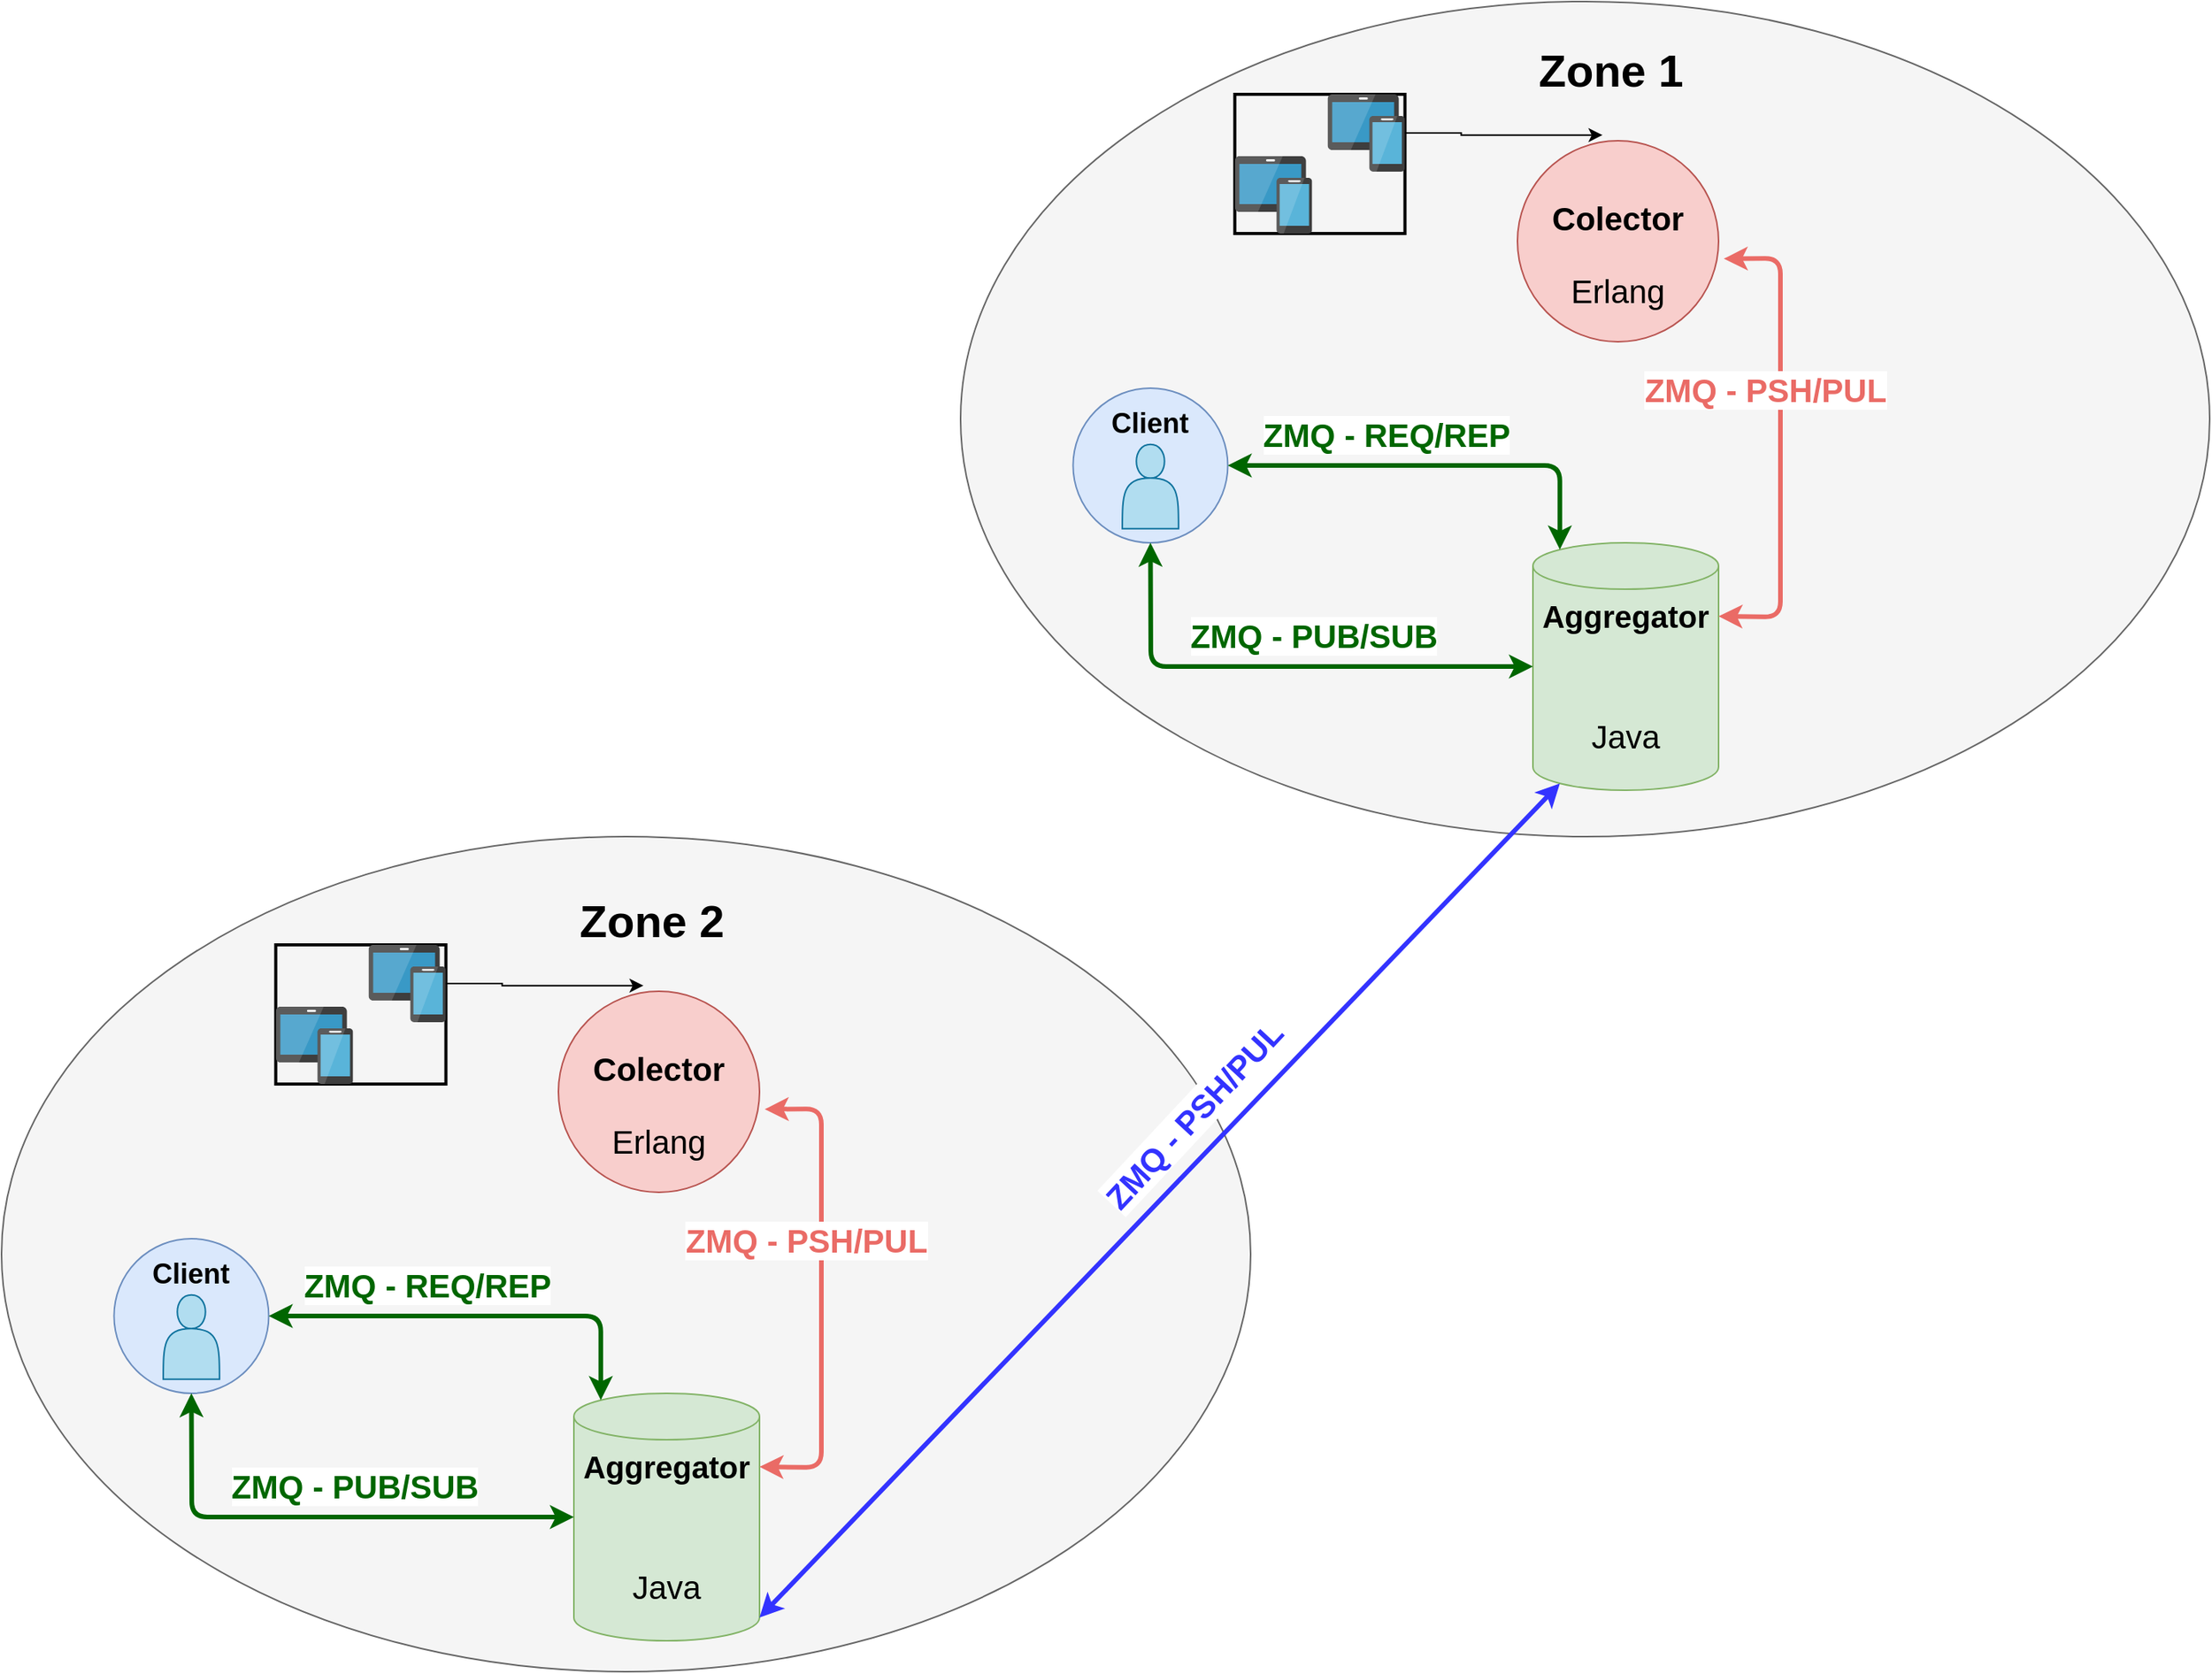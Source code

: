 <mxfile version="20.0.0" type="device"><diagram id="qv5GrC9PmNoh2YxtgHix" name="Page-1"><mxGraphModel dx="3644" dy="1908" grid="0" gridSize="10" guides="1" tooltips="1" connect="1" arrows="1" fold="1" page="0" pageScale="1" pageWidth="827" pageHeight="1169" math="0" shadow="0"><root><mxCell id="0"/><mxCell id="1" parent="0"/><mxCell id="2bRz3NJzzXvTxrZFigIb-22" value="" style="ellipse;whiteSpace=wrap;html=1;fontSize=20;fillColor=#f5f5f5;strokeColor=#666666;fontColor=#333333;" vertex="1" parent="1"><mxGeometry x="-30" y="-290" width="807.5" height="540" as="geometry"/></mxCell><mxCell id="2bRz3NJzzXvTxrZFigIb-11" value="" style="group" vertex="1" connectable="0" parent="1"><mxGeometry x="70" y="-40" width="77.27" height="100" as="geometry"/></mxCell><mxCell id="2bRz3NJzzXvTxrZFigIb-12" value="" style="ellipse;whiteSpace=wrap;html=1;aspect=fixed;fillColor=#dae8fc;strokeColor=#6c8ebf;" vertex="1" parent="2bRz3NJzzXvTxrZFigIb-11"><mxGeometry x="-27.274" width="100" height="100" as="geometry"/></mxCell><mxCell id="2bRz3NJzzXvTxrZFigIb-13" value="" style="shape=actor;whiteSpace=wrap;html=1;fillColor=#b1ddf0;strokeColor=#10739e;" vertex="1" parent="2bRz3NJzzXvTxrZFigIb-11"><mxGeometry x="4.546" y="36.364" width="36.365" height="54.545" as="geometry"/></mxCell><mxCell id="2bRz3NJzzXvTxrZFigIb-14" value="&lt;font style=&quot;font-size: 18px;&quot;&gt;&lt;b&gt;Client&lt;/b&gt;&lt;/font&gt;" style="text;html=1;strokeColor=none;fillColor=none;align=center;verticalAlign=middle;whiteSpace=wrap;rounded=0;" vertex="1" parent="2bRz3NJzzXvTxrZFigIb-11"><mxGeometry x="-22.73" width="90.91" height="45.45" as="geometry"/></mxCell><mxCell id="2bRz3NJzzXvTxrZFigIb-21" value="" style="group" vertex="1" connectable="0" parent="1"><mxGeometry x="340" y="60" width="120" height="160" as="geometry"/></mxCell><mxCell id="2bRz3NJzzXvTxrZFigIb-33" value="" style="group" vertex="1" connectable="0" parent="2bRz3NJzzXvTxrZFigIb-21"><mxGeometry width="120" height="160" as="geometry"/></mxCell><mxCell id="2bRz3NJzzXvTxrZFigIb-19" value="" style="shape=cylinder3;whiteSpace=wrap;html=1;boundedLbl=1;backgroundOutline=1;size=15;fontSize=19;fillColor=#d5e8d4;strokeColor=#82b366;" vertex="1" parent="2bRz3NJzzXvTxrZFigIb-33"><mxGeometry width="120" height="160" as="geometry"/></mxCell><mxCell id="2bRz3NJzzXvTxrZFigIb-32" value="Java" style="text;html=1;strokeColor=none;fillColor=none;align=center;verticalAlign=middle;whiteSpace=wrap;rounded=0;glass=0;fontSize=21;" vertex="1" parent="2bRz3NJzzXvTxrZFigIb-33"><mxGeometry x="30" y="110" width="60" height="30" as="geometry"/></mxCell><mxCell id="2bRz3NJzzXvTxrZFigIb-20" value="&lt;font style=&quot;font-size: 20px;&quot;&gt;&lt;b&gt;Aggregator&lt;/b&gt;&lt;/font&gt;" style="text;html=1;strokeColor=none;fillColor=none;align=center;verticalAlign=middle;whiteSpace=wrap;rounded=0;fontSize=19;" vertex="1" parent="2bRz3NJzzXvTxrZFigIb-21"><mxGeometry x="28" y="32" width="64" height="32" as="geometry"/></mxCell><mxCell id="2bRz3NJzzXvTxrZFigIb-18" value="" style="group" vertex="1" connectable="0" parent="1"><mxGeometry x="320" y="-200" width="130" height="130" as="geometry"/></mxCell><mxCell id="2bRz3NJzzXvTxrZFigIb-31" value="" style="group" vertex="1" connectable="0" parent="2bRz3NJzzXvTxrZFigIb-18"><mxGeometry width="130" height="130" as="geometry"/></mxCell><mxCell id="2bRz3NJzzXvTxrZFigIb-41" value="" style="group" vertex="1" connectable="0" parent="2bRz3NJzzXvTxrZFigIb-31"><mxGeometry x="10" width="130" height="130" as="geometry"/></mxCell><mxCell id="2bRz3NJzzXvTxrZFigIb-16" value="" style="ellipse;whiteSpace=wrap;html=1;aspect=fixed;fontSize=18;fillColor=#f8cecc;strokeColor=#b85450;" vertex="1" parent="2bRz3NJzzXvTxrZFigIb-41"><mxGeometry width="130" height="130" as="geometry"/></mxCell><mxCell id="2bRz3NJzzXvTxrZFigIb-17" value="&lt;font size=&quot;1&quot; style=&quot;&quot;&gt;&lt;span style=&quot;font-size: 21px;&quot;&gt;&lt;b&gt;Colector&lt;/b&gt;&lt;/span&gt;&lt;/font&gt;" style="text;html=1;strokeColor=none;fillColor=none;align=center;verticalAlign=middle;whiteSpace=wrap;rounded=0;fontSize=18;" vertex="1" parent="2bRz3NJzzXvTxrZFigIb-41"><mxGeometry x="25" y="30" width="80" height="40" as="geometry"/></mxCell><mxCell id="2bRz3NJzzXvTxrZFigIb-30" value="&lt;font style=&quot;font-size: 21px;&quot;&gt;Erlang&lt;/font&gt;" style="text;html=1;strokeColor=none;fillColor=none;align=center;verticalAlign=middle;whiteSpace=wrap;rounded=0;fontSize=29;glass=0;" vertex="1" parent="2bRz3NJzzXvTxrZFigIb-41"><mxGeometry x="35" y="80" width="60" height="30" as="geometry"/></mxCell><mxCell id="2bRz3NJzzXvTxrZFigIb-24" value="&lt;b&gt;&lt;font style=&quot;font-size: 29px;&quot;&gt;Zone 1&lt;/font&gt;&lt;/b&gt;" style="text;html=1;strokeColor=none;fillColor=none;align=center;verticalAlign=middle;whiteSpace=wrap;rounded=0;fontSize=20;" vertex="1" parent="1"><mxGeometry x="332.5" y="-260" width="115" height="30" as="geometry"/></mxCell><mxCell id="2bRz3NJzzXvTxrZFigIb-29" value="" style="group;fillColor=none;strokeColor=default;strokeWidth=2;" vertex="1" connectable="0" parent="1"><mxGeometry x="147.27" y="-230" width="110" height="90" as="geometry"/></mxCell><mxCell id="2bRz3NJzzXvTxrZFigIb-35" value="" style="group" vertex="1" connectable="0" parent="2bRz3NJzzXvTxrZFigIb-29"><mxGeometry width="110" height="90" as="geometry"/></mxCell><mxCell id="2bRz3NJzzXvTxrZFigIb-27" value="" style="sketch=0;aspect=fixed;html=1;points=[];align=center;image;fontSize=12;image=img/lib/mscae/Devices_Groups.svg;fillColor=default;gradientColor=none;" vertex="1" parent="2bRz3NJzzXvTxrZFigIb-35"><mxGeometry x="60" width="50" height="50" as="geometry"/></mxCell><mxCell id="2bRz3NJzzXvTxrZFigIb-28" value="" style="sketch=0;aspect=fixed;html=1;points=[];align=center;image;fontSize=12;image=img/lib/mscae/Devices_Groups.svg;fillColor=default;gradientColor=none;" vertex="1" parent="2bRz3NJzzXvTxrZFigIb-35"><mxGeometry y="40" width="50" height="50" as="geometry"/></mxCell><mxCell id="2bRz3NJzzXvTxrZFigIb-36" style="edgeStyle=orthogonalEdgeStyle;rounded=0;orthogonalLoop=1;jettySize=auto;html=1;entryX=0.423;entryY=-0.028;entryDx=0;entryDy=0;entryPerimeter=0;fontSize=21;" edge="1" parent="1" source="2bRz3NJzzXvTxrZFigIb-27" target="2bRz3NJzzXvTxrZFigIb-16"><mxGeometry relative="1" as="geometry"/></mxCell><mxCell id="2bRz3NJzzXvTxrZFigIb-37" style="rounded=1;orthogonalLoop=1;jettySize=auto;html=1;entryX=0;entryY=0.5;entryDx=0;entryDy=0;entryPerimeter=0;fontSize=21;endArrow=classic;endFill=1;startArrow=classic;startFill=1;strokeWidth=3;fontColor=#006600;strokeColor=#006600;fontStyle=1" edge="1" parent="1" source="2bRz3NJzzXvTxrZFigIb-12" target="2bRz3NJzzXvTxrZFigIb-19"><mxGeometry relative="1" as="geometry"><Array as="points"><mxPoint x="93" y="140"/></Array></mxGeometry></mxCell><mxCell id="2bRz3NJzzXvTxrZFigIb-38" value="ZMQ - PUB/SUB" style="edgeLabel;html=1;align=center;verticalAlign=middle;resizable=0;points=[];fontSize=21;rotation=0;fontColor=#006600;fontStyle=1" vertex="1" connectable="0" parent="2bRz3NJzzXvTxrZFigIb-37"><mxGeometry x="-0.244" y="3" relative="1" as="geometry"><mxPoint x="61" y="-17" as="offset"/></mxGeometry></mxCell><mxCell id="2bRz3NJzzXvTxrZFigIb-42" style="edgeStyle=orthogonalEdgeStyle;rounded=1;orthogonalLoop=1;jettySize=auto;html=1;entryX=0.145;entryY=0;entryDx=0;entryDy=4.35;entryPerimeter=0;fontSize=21;fontColor=#006600;startArrow=classic;startFill=1;endArrow=classic;endFill=1;strokeColor=#006600;strokeWidth=3;" edge="1" parent="1" source="2bRz3NJzzXvTxrZFigIb-12" target="2bRz3NJzzXvTxrZFigIb-19"><mxGeometry relative="1" as="geometry"><Array as="points"><mxPoint x="357" y="10"/></Array></mxGeometry></mxCell><mxCell id="2bRz3NJzzXvTxrZFigIb-43" value="&lt;b&gt;ZMQ - REQ/REP&lt;/b&gt;" style="edgeLabel;html=1;align=center;verticalAlign=middle;resizable=0;points=[];fontSize=21;fontColor=#006600;" vertex="1" connectable="0" parent="2bRz3NJzzXvTxrZFigIb-42"><mxGeometry x="-0.28" y="4" relative="1" as="geometry"><mxPoint x="5" y="-16" as="offset"/></mxGeometry></mxCell><mxCell id="2bRz3NJzzXvTxrZFigIb-45" style="rounded=1;orthogonalLoop=1;jettySize=auto;html=1;entryX=1;entryY=0;entryDx=0;entryDy=47.5;entryPerimeter=0;fontSize=21;fontColor=#006600;startArrow=classic;startFill=1;endArrow=classic;endFill=1;strokeColor=#EA6B66;strokeWidth=3;exitX=1.026;exitY=0.587;exitDx=0;exitDy=0;exitPerimeter=0;" edge="1" parent="1" source="2bRz3NJzzXvTxrZFigIb-16" target="2bRz3NJzzXvTxrZFigIb-19"><mxGeometry relative="1" as="geometry"><Array as="points"><mxPoint x="500" y="-124"/><mxPoint x="500" y="108"/></Array></mxGeometry></mxCell><mxCell id="2bRz3NJzzXvTxrZFigIb-46" value="&lt;font color=&quot;#ea6b66&quot;&gt;&lt;b&gt;ZMQ - PSH/PUL&lt;/b&gt;&lt;/font&gt;" style="edgeLabel;html=1;align=center;verticalAlign=middle;resizable=0;points=[];fontSize=21;fontColor=#006600;" vertex="1" connectable="0" parent="2bRz3NJzzXvTxrZFigIb-45"><mxGeometry x="-0.156" y="3" relative="1" as="geometry"><mxPoint x="-13" y="-9" as="offset"/></mxGeometry></mxCell><mxCell id="2bRz3NJzzXvTxrZFigIb-78" value="" style="group" vertex="1" connectable="0" parent="1"><mxGeometry x="-650" y="250" width="807.5" height="540" as="geometry"/></mxCell><mxCell id="2bRz3NJzzXvTxrZFigIb-47" value="" style="ellipse;whiteSpace=wrap;html=1;fontSize=20;fillColor=#f5f5f5;strokeColor=#666666;fontColor=#333333;" vertex="1" parent="2bRz3NJzzXvTxrZFigIb-78"><mxGeometry width="807.5" height="540" as="geometry"/></mxCell><mxCell id="2bRz3NJzzXvTxrZFigIb-48" value="" style="group" vertex="1" connectable="0" parent="2bRz3NJzzXvTxrZFigIb-78"><mxGeometry x="100" y="260" width="77.27" height="100" as="geometry"/></mxCell><mxCell id="2bRz3NJzzXvTxrZFigIb-49" value="" style="ellipse;whiteSpace=wrap;html=1;aspect=fixed;fillColor=#dae8fc;strokeColor=#6c8ebf;" vertex="1" parent="2bRz3NJzzXvTxrZFigIb-48"><mxGeometry x="-27.274" width="100" height="100" as="geometry"/></mxCell><mxCell id="2bRz3NJzzXvTxrZFigIb-50" value="" style="shape=actor;whiteSpace=wrap;html=1;fillColor=#b1ddf0;strokeColor=#10739e;" vertex="1" parent="2bRz3NJzzXvTxrZFigIb-48"><mxGeometry x="4.546" y="36.364" width="36.365" height="54.545" as="geometry"/></mxCell><mxCell id="2bRz3NJzzXvTxrZFigIb-51" value="&lt;font style=&quot;font-size: 18px;&quot;&gt;&lt;b&gt;Client&lt;/b&gt;&lt;/font&gt;" style="text;html=1;strokeColor=none;fillColor=none;align=center;verticalAlign=middle;whiteSpace=wrap;rounded=0;" vertex="1" parent="2bRz3NJzzXvTxrZFigIb-48"><mxGeometry x="-22.73" width="90.91" height="45.45" as="geometry"/></mxCell><mxCell id="2bRz3NJzzXvTxrZFigIb-52" value="" style="group" vertex="1" connectable="0" parent="2bRz3NJzzXvTxrZFigIb-78"><mxGeometry x="370" y="360" width="120" height="160" as="geometry"/></mxCell><mxCell id="2bRz3NJzzXvTxrZFigIb-53" value="" style="group" vertex="1" connectable="0" parent="2bRz3NJzzXvTxrZFigIb-52"><mxGeometry width="120" height="160" as="geometry"/></mxCell><mxCell id="2bRz3NJzzXvTxrZFigIb-54" value="" style="shape=cylinder3;whiteSpace=wrap;html=1;boundedLbl=1;backgroundOutline=1;size=15;fontSize=19;fillColor=#d5e8d4;strokeColor=#82b366;" vertex="1" parent="2bRz3NJzzXvTxrZFigIb-53"><mxGeometry width="120" height="160" as="geometry"/></mxCell><mxCell id="2bRz3NJzzXvTxrZFigIb-55" value="Java" style="text;html=1;strokeColor=none;fillColor=none;align=center;verticalAlign=middle;whiteSpace=wrap;rounded=0;glass=0;fontSize=21;" vertex="1" parent="2bRz3NJzzXvTxrZFigIb-53"><mxGeometry x="30" y="110" width="60" height="30" as="geometry"/></mxCell><mxCell id="2bRz3NJzzXvTxrZFigIb-56" value="&lt;font style=&quot;font-size: 20px;&quot;&gt;&lt;b&gt;Aggregator&lt;/b&gt;&lt;/font&gt;" style="text;html=1;strokeColor=none;fillColor=none;align=center;verticalAlign=middle;whiteSpace=wrap;rounded=0;fontSize=19;" vertex="1" parent="2bRz3NJzzXvTxrZFigIb-52"><mxGeometry x="28" y="32" width="64" height="32" as="geometry"/></mxCell><mxCell id="2bRz3NJzzXvTxrZFigIb-57" value="" style="group" vertex="1" connectable="0" parent="2bRz3NJzzXvTxrZFigIb-78"><mxGeometry x="350" y="100" width="130" height="130" as="geometry"/></mxCell><mxCell id="2bRz3NJzzXvTxrZFigIb-58" value="" style="group" vertex="1" connectable="0" parent="2bRz3NJzzXvTxrZFigIb-57"><mxGeometry width="130" height="130" as="geometry"/></mxCell><mxCell id="2bRz3NJzzXvTxrZFigIb-59" value="" style="group" vertex="1" connectable="0" parent="2bRz3NJzzXvTxrZFigIb-58"><mxGeometry x="10" width="130" height="130" as="geometry"/></mxCell><mxCell id="2bRz3NJzzXvTxrZFigIb-60" value="" style="ellipse;whiteSpace=wrap;html=1;aspect=fixed;fontSize=18;fillColor=#f8cecc;strokeColor=#b85450;" vertex="1" parent="2bRz3NJzzXvTxrZFigIb-59"><mxGeometry width="130" height="130" as="geometry"/></mxCell><mxCell id="2bRz3NJzzXvTxrZFigIb-61" value="&lt;font size=&quot;1&quot; style=&quot;&quot;&gt;&lt;b style=&quot;font-size: 21px;&quot;&gt;Colector&lt;/b&gt;&lt;/font&gt;" style="text;html=1;strokeColor=none;fillColor=none;align=center;verticalAlign=middle;whiteSpace=wrap;rounded=0;fontSize=18;" vertex="1" parent="2bRz3NJzzXvTxrZFigIb-59"><mxGeometry x="25" y="30" width="80" height="40" as="geometry"/></mxCell><mxCell id="2bRz3NJzzXvTxrZFigIb-62" value="&lt;font style=&quot;font-size: 21px;&quot;&gt;Erlang&lt;/font&gt;" style="text;html=1;strokeColor=none;fillColor=none;align=center;verticalAlign=middle;whiteSpace=wrap;rounded=0;fontSize=29;glass=0;" vertex="1" parent="2bRz3NJzzXvTxrZFigIb-59"><mxGeometry x="35" y="80" width="60" height="30" as="geometry"/></mxCell><mxCell id="2bRz3NJzzXvTxrZFigIb-63" value="&lt;b&gt;&lt;font style=&quot;font-size: 29px;&quot;&gt;Zone 2&lt;/font&gt;&lt;/b&gt;" style="text;html=1;strokeColor=none;fillColor=none;align=center;verticalAlign=middle;whiteSpace=wrap;rounded=0;fontSize=20;" vertex="1" parent="2bRz3NJzzXvTxrZFigIb-78"><mxGeometry x="362.5" y="40" width="115" height="30" as="geometry"/></mxCell><mxCell id="2bRz3NJzzXvTxrZFigIb-64" value="" style="group;fillColor=none;strokeColor=default;strokeWidth=2;" vertex="1" connectable="0" parent="2bRz3NJzzXvTxrZFigIb-78"><mxGeometry x="177.27" y="70" width="110" height="90" as="geometry"/></mxCell><mxCell id="2bRz3NJzzXvTxrZFigIb-65" value="" style="group" vertex="1" connectable="0" parent="2bRz3NJzzXvTxrZFigIb-64"><mxGeometry width="110" height="90" as="geometry"/></mxCell><mxCell id="2bRz3NJzzXvTxrZFigIb-66" value="" style="sketch=0;aspect=fixed;html=1;points=[];align=center;image;fontSize=12;image=img/lib/mscae/Devices_Groups.svg;fillColor=default;gradientColor=none;" vertex="1" parent="2bRz3NJzzXvTxrZFigIb-65"><mxGeometry x="60" width="50" height="50" as="geometry"/></mxCell><mxCell id="2bRz3NJzzXvTxrZFigIb-67" value="" style="sketch=0;aspect=fixed;html=1;points=[];align=center;image;fontSize=12;image=img/lib/mscae/Devices_Groups.svg;fillColor=default;gradientColor=none;" vertex="1" parent="2bRz3NJzzXvTxrZFigIb-65"><mxGeometry y="40" width="50" height="50" as="geometry"/></mxCell><mxCell id="2bRz3NJzzXvTxrZFigIb-68" style="edgeStyle=orthogonalEdgeStyle;rounded=0;orthogonalLoop=1;jettySize=auto;html=1;entryX=0.423;entryY=-0.028;entryDx=0;entryDy=0;entryPerimeter=0;fontSize=21;" edge="1" parent="2bRz3NJzzXvTxrZFigIb-78" source="2bRz3NJzzXvTxrZFigIb-66" target="2bRz3NJzzXvTxrZFigIb-60"><mxGeometry relative="1" as="geometry"/></mxCell><mxCell id="2bRz3NJzzXvTxrZFigIb-69" style="rounded=1;orthogonalLoop=1;jettySize=auto;html=1;entryX=0;entryY=0.5;entryDx=0;entryDy=0;entryPerimeter=0;fontSize=21;endArrow=classic;endFill=1;startArrow=classic;startFill=1;strokeWidth=3;fontColor=#006600;strokeColor=#006600;fontStyle=1" edge="1" parent="2bRz3NJzzXvTxrZFigIb-78" source="2bRz3NJzzXvTxrZFigIb-49" target="2bRz3NJzzXvTxrZFigIb-54"><mxGeometry relative="1" as="geometry"><Array as="points"><mxPoint x="123" y="440"/></Array></mxGeometry></mxCell><mxCell id="2bRz3NJzzXvTxrZFigIb-70" value="ZMQ - PUB/SUB" style="edgeLabel;html=1;align=center;verticalAlign=middle;resizable=0;points=[];fontSize=21;rotation=0;fontColor=#006600;fontStyle=1" vertex="1" connectable="0" parent="2bRz3NJzzXvTxrZFigIb-69"><mxGeometry x="-0.244" y="3" relative="1" as="geometry"><mxPoint x="61" y="-17" as="offset"/></mxGeometry></mxCell><mxCell id="2bRz3NJzzXvTxrZFigIb-71" style="edgeStyle=orthogonalEdgeStyle;rounded=1;orthogonalLoop=1;jettySize=auto;html=1;entryX=0.145;entryY=0;entryDx=0;entryDy=4.35;entryPerimeter=0;fontSize=21;fontColor=#006600;startArrow=classic;startFill=1;endArrow=classic;endFill=1;strokeColor=#006600;strokeWidth=3;" edge="1" parent="2bRz3NJzzXvTxrZFigIb-78" source="2bRz3NJzzXvTxrZFigIb-49" target="2bRz3NJzzXvTxrZFigIb-54"><mxGeometry relative="1" as="geometry"><Array as="points"><mxPoint x="387" y="310"/></Array></mxGeometry></mxCell><mxCell id="2bRz3NJzzXvTxrZFigIb-72" value="&lt;b&gt;ZMQ - REQ/REP&lt;/b&gt;" style="edgeLabel;html=1;align=center;verticalAlign=middle;resizable=0;points=[];fontSize=21;fontColor=#006600;" vertex="1" connectable="0" parent="2bRz3NJzzXvTxrZFigIb-71"><mxGeometry x="-0.28" y="4" relative="1" as="geometry"><mxPoint x="5" y="-16" as="offset"/></mxGeometry></mxCell><mxCell id="2bRz3NJzzXvTxrZFigIb-73" style="rounded=1;orthogonalLoop=1;jettySize=auto;html=1;entryX=1;entryY=0;entryDx=0;entryDy=47.5;entryPerimeter=0;fontSize=21;fontColor=#006600;startArrow=classic;startFill=1;endArrow=classic;endFill=1;strokeColor=#EA6B66;strokeWidth=3;exitX=1.026;exitY=0.587;exitDx=0;exitDy=0;exitPerimeter=0;" edge="1" parent="2bRz3NJzzXvTxrZFigIb-78" source="2bRz3NJzzXvTxrZFigIb-60" target="2bRz3NJzzXvTxrZFigIb-54"><mxGeometry relative="1" as="geometry"><Array as="points"><mxPoint x="530" y="176"/><mxPoint x="530" y="408"/></Array></mxGeometry></mxCell><mxCell id="2bRz3NJzzXvTxrZFigIb-74" value="&lt;font color=&quot;#ea6b66&quot;&gt;&lt;b&gt;ZMQ - PSH/PUL&lt;/b&gt;&lt;/font&gt;" style="edgeLabel;html=1;align=center;verticalAlign=middle;resizable=0;points=[];fontSize=21;fontColor=#006600;" vertex="1" connectable="0" parent="2bRz3NJzzXvTxrZFigIb-73"><mxGeometry x="-0.156" y="3" relative="1" as="geometry"><mxPoint x="-13" y="-9" as="offset"/></mxGeometry></mxCell><mxCell id="2bRz3NJzzXvTxrZFigIb-76" style="edgeStyle=none;rounded=1;orthogonalLoop=1;jettySize=auto;html=1;entryX=0.145;entryY=1;entryDx=0;entryDy=-4.35;entryPerimeter=0;fontSize=21;fontColor=#EA6B66;startArrow=classic;startFill=1;endArrow=classic;endFill=1;strokeColor=#3333FF;strokeWidth=3;exitX=1;exitY=1;exitDx=0;exitDy=-15;exitPerimeter=0;" edge="1" parent="1" source="2bRz3NJzzXvTxrZFigIb-54" target="2bRz3NJzzXvTxrZFigIb-19"><mxGeometry relative="1" as="geometry"/></mxCell><mxCell id="2bRz3NJzzXvTxrZFigIb-77" value="&lt;b&gt;&lt;font color=&quot;#3333ff&quot;&gt;ZMQ - PSH/PUL&lt;/font&gt;&lt;/b&gt;" style="edgeLabel;html=1;align=center;verticalAlign=middle;resizable=0;points=[];fontSize=21;fontColor=#EA6B66;rotation=313;" vertex="1" connectable="0" parent="2bRz3NJzzXvTxrZFigIb-76"><mxGeometry x="0.413" y="2" relative="1" as="geometry"><mxPoint x="-84" y="57" as="offset"/></mxGeometry></mxCell></root></mxGraphModel></diagram></mxfile>